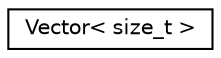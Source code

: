 digraph "Graphical Class Hierarchy"
{
 // LATEX_PDF_SIZE
  edge [fontname="Helvetica",fontsize="10",labelfontname="Helvetica",labelfontsize="10"];
  node [fontname="Helvetica",fontsize="10",shape=record];
  rankdir="LR";
  Node0 [label="Vector\< size_t \>",height=0.2,width=0.4,color="black", fillcolor="white", style="filled",URL="$classpFlow_1_1Vector.html",tooltip=" "];
}
